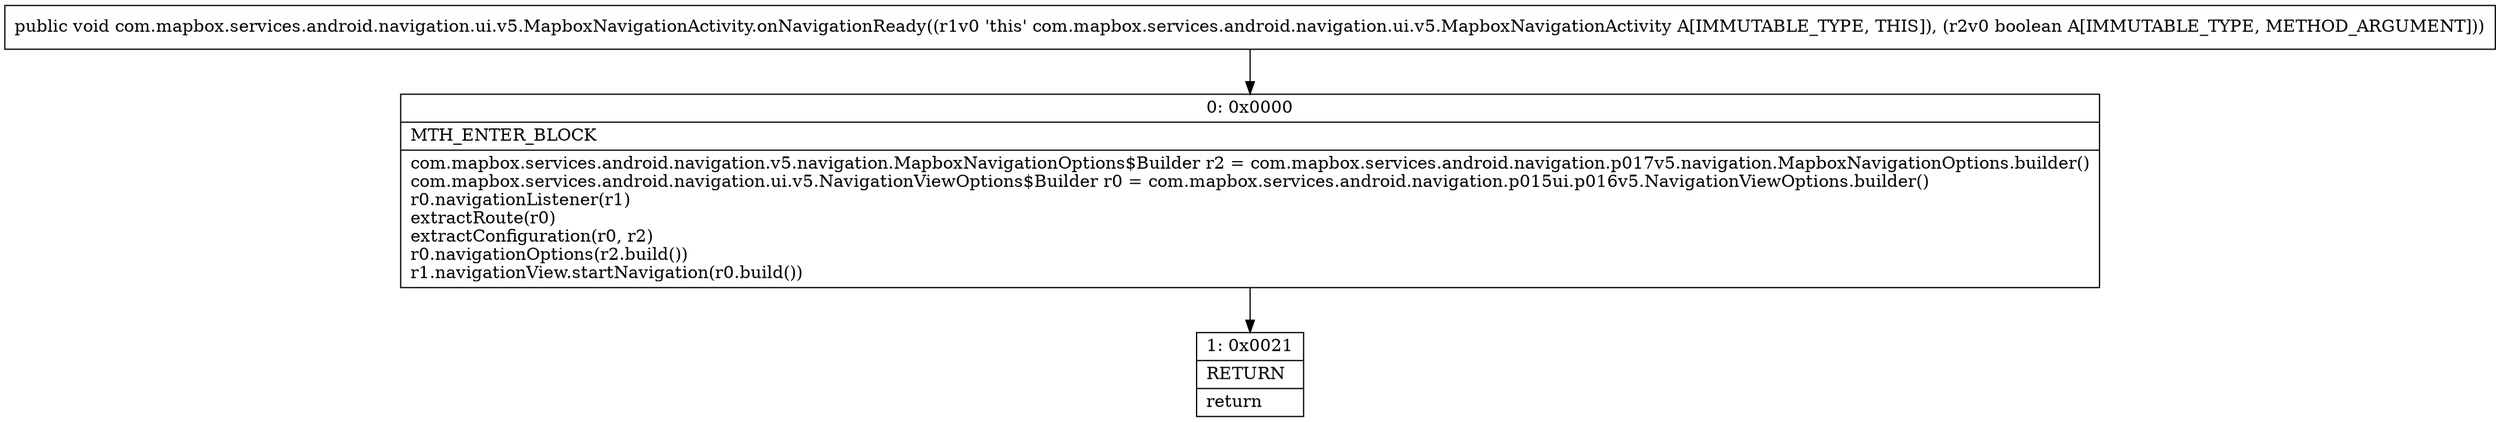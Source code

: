 digraph "CFG forcom.mapbox.services.android.navigation.ui.v5.MapboxNavigationActivity.onNavigationReady(Z)V" {
Node_0 [shape=record,label="{0\:\ 0x0000|MTH_ENTER_BLOCK\l|com.mapbox.services.android.navigation.v5.navigation.MapboxNavigationOptions$Builder r2 = com.mapbox.services.android.navigation.p017v5.navigation.MapboxNavigationOptions.builder()\lcom.mapbox.services.android.navigation.ui.v5.NavigationViewOptions$Builder r0 = com.mapbox.services.android.navigation.p015ui.p016v5.NavigationViewOptions.builder()\lr0.navigationListener(r1)\lextractRoute(r0)\lextractConfiguration(r0, r2)\lr0.navigationOptions(r2.build())\lr1.navigationView.startNavigation(r0.build())\l}"];
Node_1 [shape=record,label="{1\:\ 0x0021|RETURN\l|return\l}"];
MethodNode[shape=record,label="{public void com.mapbox.services.android.navigation.ui.v5.MapboxNavigationActivity.onNavigationReady((r1v0 'this' com.mapbox.services.android.navigation.ui.v5.MapboxNavigationActivity A[IMMUTABLE_TYPE, THIS]), (r2v0 boolean A[IMMUTABLE_TYPE, METHOD_ARGUMENT])) }"];
MethodNode -> Node_0;
Node_0 -> Node_1;
}

